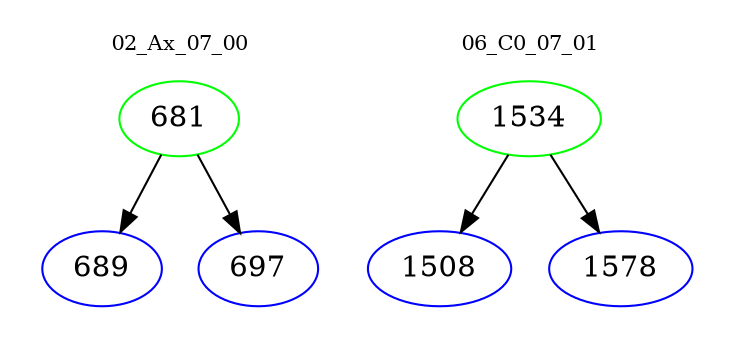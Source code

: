 digraph{
subgraph cluster_0 {
color = white
label = "02_Ax_07_00";
fontsize=10;
T0_681 [label="681", color="green"]
T0_681 -> T0_689 [color="black"]
T0_689 [label="689", color="blue"]
T0_681 -> T0_697 [color="black"]
T0_697 [label="697", color="blue"]
}
subgraph cluster_1 {
color = white
label = "06_C0_07_01";
fontsize=10;
T1_1534 [label="1534", color="green"]
T1_1534 -> T1_1508 [color="black"]
T1_1508 [label="1508", color="blue"]
T1_1534 -> T1_1578 [color="black"]
T1_1578 [label="1578", color="blue"]
}
}
